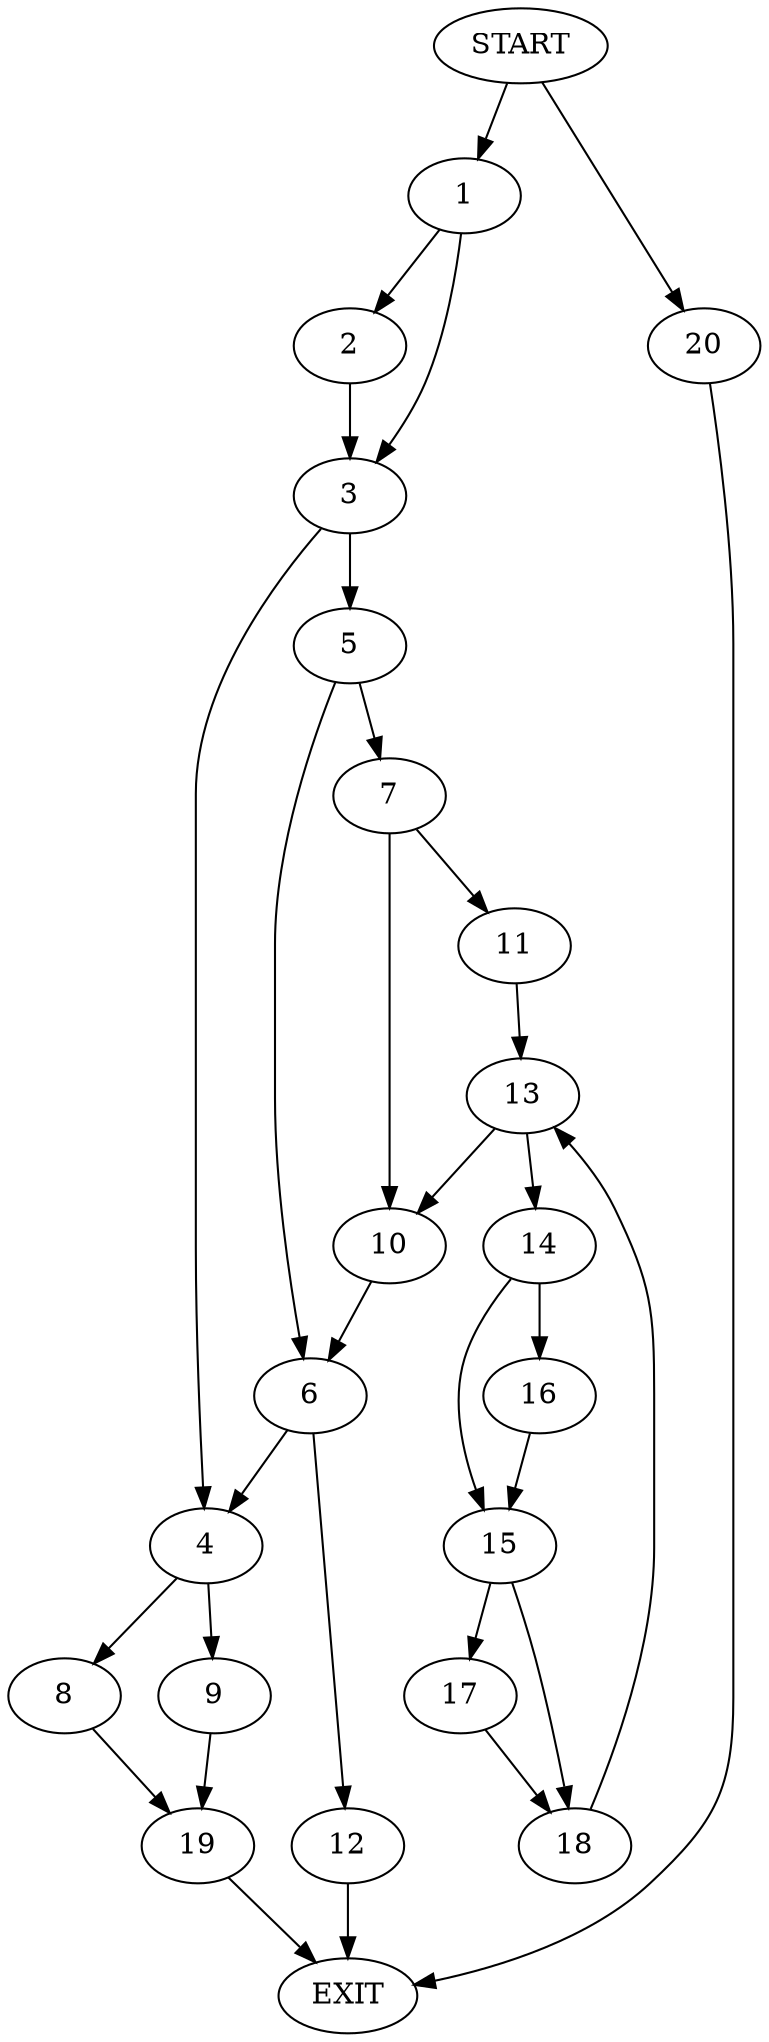 digraph {
0 [label="START"]
21 [label="EXIT"]
0 -> 1
1 -> 2
1 -> 3
3 -> 4
3 -> 5
2 -> 3
5 -> 6
5 -> 7
4 -> 8
4 -> 9
7 -> 10
7 -> 11
6 -> 4
6 -> 12
10 -> 6
11 -> 13
13 -> 10
13 -> 14
14 -> 15
14 -> 16
16 -> 15
15 -> 17
15 -> 18
17 -> 18
18 -> 13
12 -> 21
8 -> 19
9 -> 19
19 -> 21
0 -> 20
20 -> 21
}
